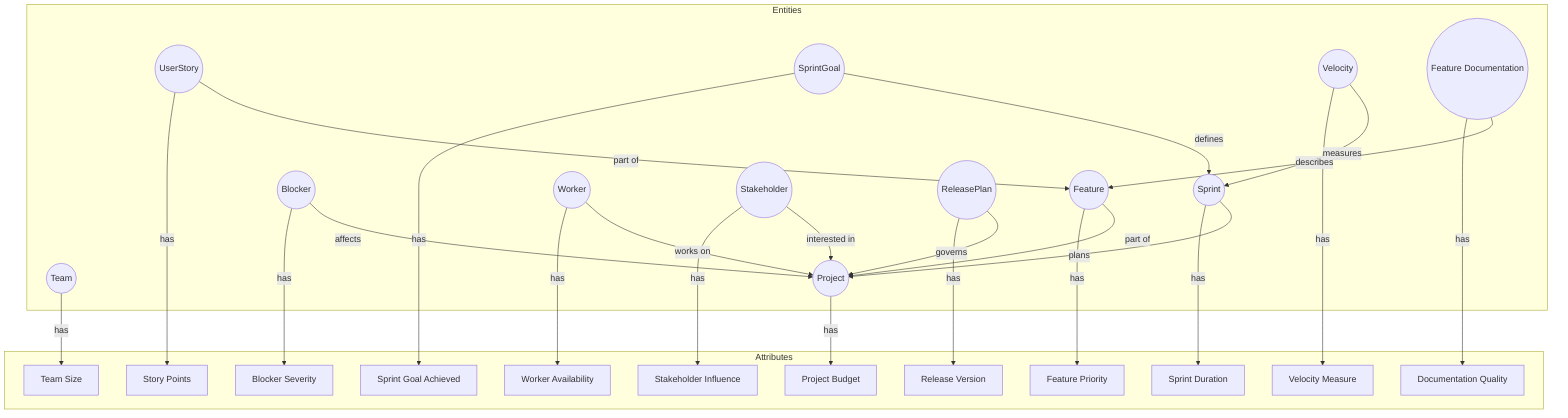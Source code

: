graph TD
    subgraph Entities
        Team((Team))
        Project((Project))
        Feature((Feature))
        UserStory((UserStory))
        Blocker((Blocker))
        Sprint((Sprint))
        SprintGoal((SprintGoal))
        Worker((Worker))
        Stakeholder((Stakeholder))
        ReleasePlan((ReleasePlan))
        Velocity((Velocity))
        FeatureDocumentation((Feature Documentation))
    end

    subgraph Attributes
        Team_Size[Team Size]
        Project_Budget[Project Budget]
        Feature_Priority[Feature Priority]
        Story_Points[Story Points]
        Blocker_Severity[Blocker Severity]
        Sprint_Duration[Sprint Duration]
        Sprint_Goal_Achieved[Sprint Goal Achieved]
        Worker_Availability[Worker Availability]
        Stakeholder_Influence[Stakeholder Influence]
        Release_Version[Release Version]
        Velocity_Measure[Velocity Measure]
        Documentation_Quality[Documentation Quality]

    end


    Team -- "has" --> Team_Size
    Project -- "has" --> Project_Budget
    Feature -- "has" --> Feature_Priority
    UserStory -- "has" --> Story_Points
    Blocker -- "has" --> Blocker_Severity
    Sprint -- "has" --> Sprint_Duration
    SprintGoal -- "has" --> Sprint_Goal_Achieved
    Worker -- "has" --> Worker_Availability
    Stakeholder -- "has" --> Stakeholder_Influence
    ReleasePlan -- "has" --> Release_Version
    Velocity -- "has" --> Velocity_Measure
    FeatureDocumentation -- "has" --> Documentation_Quality

    Feature -- "part of" --> Project
    UserStory -- "part of" --> Feature
    Blocker -- "affects" --> Project
    Sprint -- "plans" --> Project
    SprintGoal -- "defines" --> Sprint
    Worker -- "works on" --> Project
    Stakeholder -- "interested in" --> Project
    ReleasePlan -- "governs" --> Project
    Velocity -- "measures" --> Sprint
    FeatureDocumentation -- "describes" --> Feature